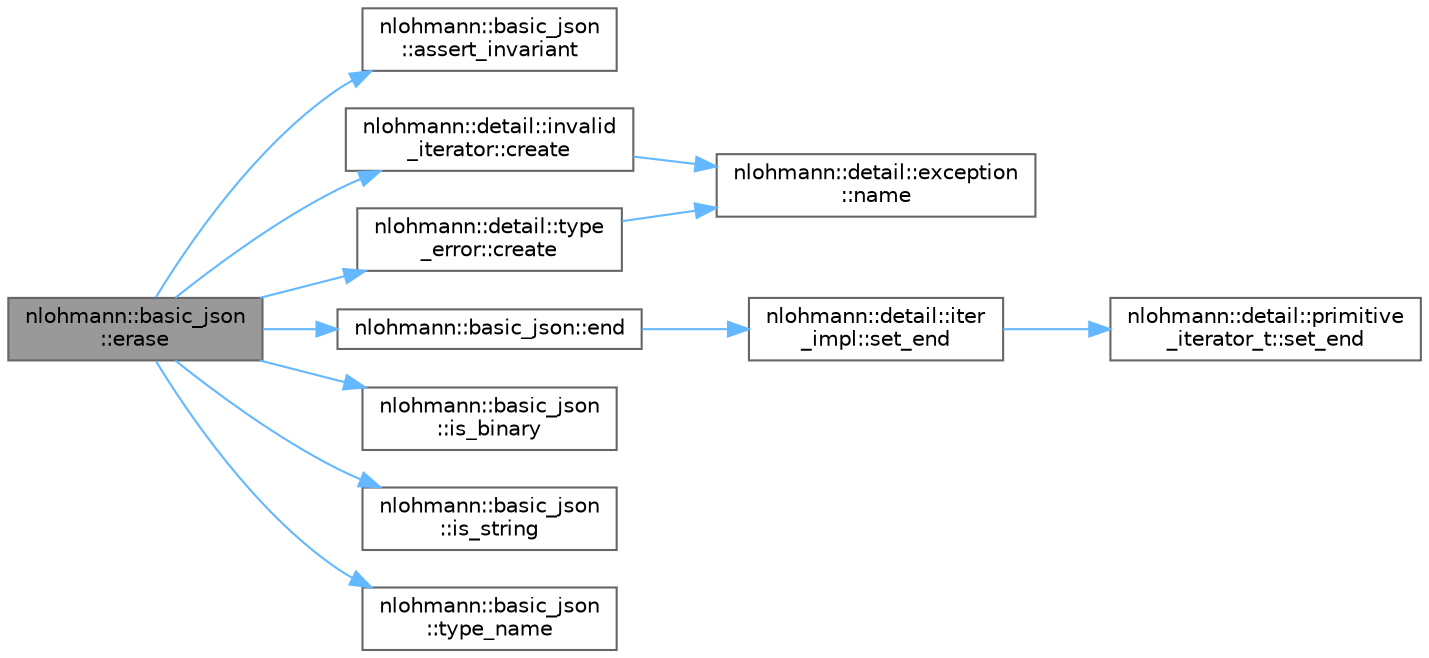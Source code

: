 digraph "nlohmann::basic_json::erase"
{
 // LATEX_PDF_SIZE
  bgcolor="transparent";
  edge [fontname=Helvetica,fontsize=10,labelfontname=Helvetica,labelfontsize=10];
  node [fontname=Helvetica,fontsize=10,shape=box,height=0.2,width=0.4];
  rankdir="LR";
  Node1 [label="nlohmann::basic_json\l::erase",height=0.2,width=0.4,color="gray40", fillcolor="grey60", style="filled", fontcolor="black",tooltip="remove elements given an iterator range"];
  Node1 -> Node2 [color="steelblue1",style="solid"];
  Node2 [label="nlohmann::basic_json\l::assert_invariant",height=0.2,width=0.4,color="grey40", fillcolor="white", style="filled",URL="$a01659.html#aa7e7b1bdb6e9dbcfa5e284e8a2fb6464",tooltip="checks the class invariants"];
  Node1 -> Node3 [color="steelblue1",style="solid"];
  Node3 [label="nlohmann::detail::invalid\l_iterator::create",height=0.2,width=0.4,color="grey40", fillcolor="white", style="filled",URL="$a01567.html#a4e849260a3caa1b288c7e619130c6c09",tooltip=" "];
  Node3 -> Node4 [color="steelblue1",style="solid"];
  Node4 [label="nlohmann::detail::exception\l::name",height=0.2,width=0.4,color="grey40", fillcolor="white", style="filled",URL="$a01559.html#abf41a7e9178356314082284e6cfea278",tooltip=" "];
  Node1 -> Node5 [color="steelblue1",style="solid"];
  Node5 [label="nlohmann::detail::type\l_error::create",height=0.2,width=0.4,color="grey40", fillcolor="white", style="filled",URL="$a01571.html#aecc083aea4b698c33d042670ba50c10f",tooltip=" "];
  Node5 -> Node4 [color="steelblue1",style="solid"];
  Node1 -> Node6 [color="steelblue1",style="solid"];
  Node6 [label="nlohmann::basic_json::end",height=0.2,width=0.4,color="grey40", fillcolor="white", style="filled",URL="$a01659.html#a931267ec3f09eb67e4382f321b2c52bc",tooltip="returns an iterator to one past the last element"];
  Node6 -> Node7 [color="steelblue1",style="solid"];
  Node7 [label="nlohmann::detail::iter\l_impl::set_end",height=0.2,width=0.4,color="grey40", fillcolor="white", style="filled",URL="$a02011.html#a23e50ad4c13aa62d9ac7f60a123823ee",tooltip="set the iterator past the last value"];
  Node7 -> Node8 [color="steelblue1",style="solid"];
  Node8 [label="nlohmann::detail::primitive\l_iterator_t::set_end",height=0.2,width=0.4,color="grey40", fillcolor="white", style="filled",URL="$a02003.html#ad26a823483846a12d890c3feed3097eb",tooltip="set iterator to a defined past the end"];
  Node1 -> Node9 [color="steelblue1",style="solid"];
  Node9 [label="nlohmann::basic_json\l::is_binary",height=0.2,width=0.4,color="grey40", fillcolor="white", style="filled",URL="$a01659.html#a9576224f7b3ff812a308e7c1e784ea80",tooltip="return whether value is a binary array"];
  Node1 -> Node10 [color="steelblue1",style="solid"];
  Node10 [label="nlohmann::basic_json\l::is_string",height=0.2,width=0.4,color="grey40", fillcolor="white", style="filled",URL="$a01659.html#ab303d17366c26fca12242c7f8def1bb7",tooltip="return whether value is a string"];
  Node1 -> Node11 [color="steelblue1",style="solid"];
  Node11 [label="nlohmann::basic_json\l::type_name",height=0.2,width=0.4,color="grey40", fillcolor="white", style="filled",URL="$a01659.html#ab8811fc4eab6091b32b34b3ac3e90474",tooltip="return the type as string"];
}

